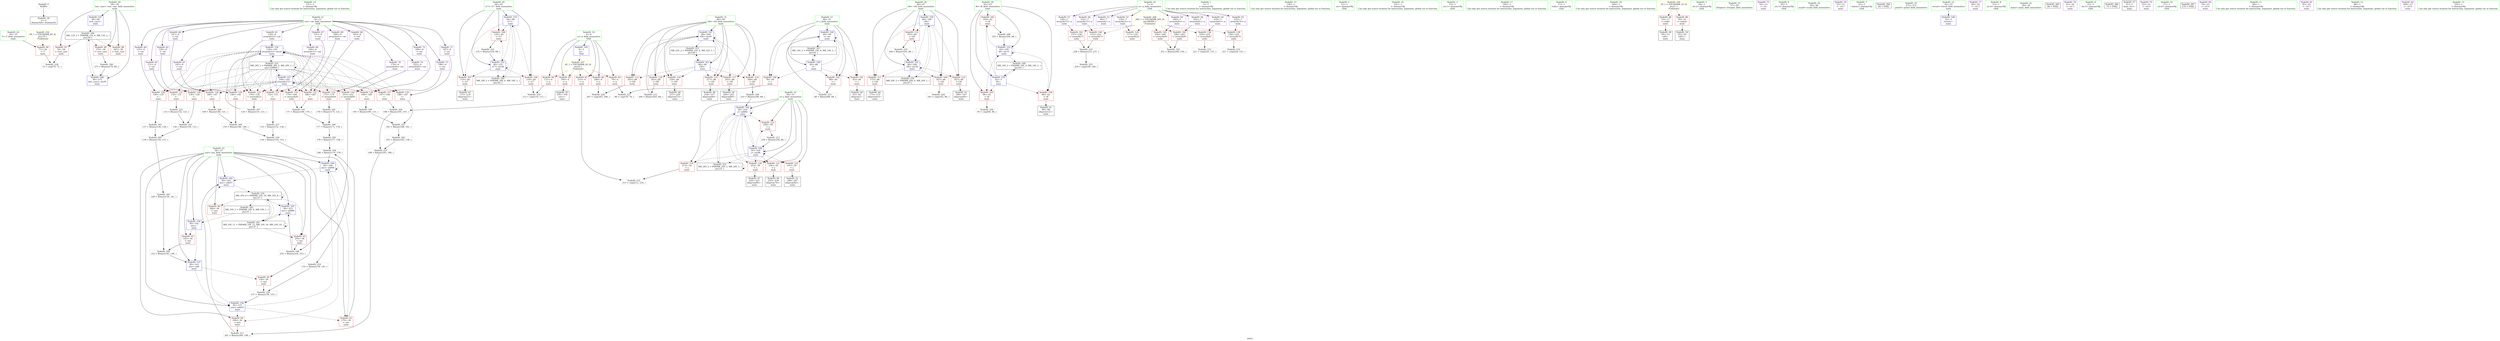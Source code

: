 digraph "SVFG" {
	label="SVFG";

	Node0x55a95ca21e70 [shape=record,color=grey,label="{NodeID: 0\nNullPtr}"];
	Node0x55a95ca21e70 -> Node0x55a95ca41440[style=solid];
	Node0x55a95ca41f00 [shape=record,color=red,label="{NodeID: 97\n70\<--38\n\<--test_case\nmain\n}"];
	Node0x55a95ca41f00 -> Node0x55a95ca4fab0[style=solid];
	Node0x55a95ca40ca0 [shape=record,color=green,label="{NodeID: 14\n121\<--1\n\<--dummyObj\nCan only get source location for instruction, argument, global var or function.}"];
	Node0x55a95ca45910 [shape=record,color=grey,label="{NodeID: 194\n180 = Binary(179, 178, )\n}"];
	Node0x55a95ca45910 -> Node0x55a95ca499a0[style=solid];
	Node0x55a95ca42a60 [shape=record,color=red,label="{NodeID: 111\n172\<--46\n\<--i36\nmain\n}"];
	Node0x55a95ca42a60 -> Node0x55a95ca41af0[style=solid];
	Node0x55a95ca22420 [shape=record,color=green,label="{NodeID: 28\n42\<--43\ni8\<--i8_field_insensitive\nmain\n}"];
	Node0x55a95ca22420 -> Node0x55a95ca423e0[style=solid];
	Node0x55a95ca22420 -> Node0x55a95ca424b0[style=solid];
	Node0x55a95ca22420 -> Node0x55a95ca42580[style=solid];
	Node0x55a95ca22420 -> Node0x55a95ca49180[style=solid];
	Node0x55a95ca22420 -> Node0x55a95ca49320[style=solid];
	Node0x55a95ca4dcb0 [shape=record,color=grey,label="{NodeID: 208\n149 = Binary(148, 121, )\n}"];
	Node0x55a95ca4dcb0 -> Node0x55a95ca4de30[style=solid];
	Node0x55a95ca47d00 [shape=record,color=red,label="{NodeID: 125\n119\<--118\n\<--arrayidx23\nmain\n}"];
	Node0x55a95ca47d00 -> Node0x55a95ca4db30[style=solid];
	Node0x55a95ca41950 [shape=record,color=black,label="{NodeID: 42\n115\<--114\nidxprom21\<--\nmain\n}"];
	Node0x55a95ca4f1b0 [shape=record,color=grey,label="{NodeID: 222\n134 = Binary(130, 133, )\n}"];
	Node0x55a95ca4f1b0 -> Node0x55a95ca4d830[style=solid];
	Node0x55a95ca48860 [shape=record,color=red,label="{NodeID: 139\n226\<--225\n\<--arrayidx70\nmain\n}"];
	Node0x55a95ca48860 -> Node0x55a95ca465a0[style=solid];
	Node0x55a95ca434d0 [shape=record,color=purple,label="{NodeID: 56\n232\<--7\narrayidx73\<--a\nmain\n}"];
	Node0x55a95ca434d0 -> Node0x55a95ca48930[style=solid];
	Node0x55a95ca493f0 [shape=record,color=blue,label="{NodeID: 153\n44\<--68\ni17\<--\nmain\n}"];
	Node0x55a95ca493f0 -> Node0x55a95ca42650[style=dashed];
	Node0x55a95ca493f0 -> Node0x55a95ca42720[style=dashed];
	Node0x55a95ca493f0 -> Node0x55a95ca427f0[style=dashed];
	Node0x55a95ca493f0 -> Node0x55a95ca49590[style=dashed];
	Node0x55a95ca493f0 -> Node0x55a95ca5e010[style=dashed];
	Node0x55a95ca44030 [shape=record,color=purple,label="{NodeID: 70\n174\<--9\narrayidx44\<--cnt\nmain\n}"];
	Node0x55a95ca44030 -> Node0x55a95ca48450[style=solid];
	Node0x55a95ca5e510 [shape=record,color=black,label="{NodeID: 250\nMR_20V_2 = PHI(MR_20V_4, MR_20V_1, )\npts\{47 \}\n}"];
	Node0x55a95ca5e510 -> Node0x55a95ca498d0[style=dashed];
	Node0x55a95ca49f50 [shape=record,color=blue,label="{NodeID: 167\n48\<--264\ni58\<--inc91\nmain\n}"];
	Node0x55a95ca49f50 -> Node0x55a95ca42c00[style=dashed];
	Node0x55a95ca49f50 -> Node0x55a95ca42cd0[style=dashed];
	Node0x55a95ca49f50 -> Node0x55a95ca42da0[style=dashed];
	Node0x55a95ca49f50 -> Node0x55a95ca475b0[style=dashed];
	Node0x55a95ca49f50 -> Node0x55a95ca47680[style=dashed];
	Node0x55a95ca49f50 -> Node0x55a95ca47750[style=dashed];
	Node0x55a95ca49f50 -> Node0x55a95ca49f50[style=dashed];
	Node0x55a95ca49f50 -> Node0x55a95ca5ea10[style=dashed];
	Node0x55a95ca44b90 [shape=record,color=red,label="{NodeID: 84\n111\<--4\n\<--n\nmain\n}"];
	Node0x55a95ca44b90 -> Node0x55a95ca4fdb0[style=solid];
	Node0x55a95ca24e70 [shape=record,color=green,label="{NodeID: 1\n5\<--1\n\<--dummyObj\nCan only get source location for instruction, argument, global var or function.}"];
	Node0x55a95ca41fd0 [shape=record,color=red,label="{NodeID: 98\n267\<--38\n\<--test_case\nmain\n}"];
	Node0x55a95ca40d30 [shape=record,color=green,label="{NodeID: 15\n138\<--1\n\<--dummyObj\nCan only get source location for instruction, argument, global var or function.}"];
	Node0x55a95ca45a90 [shape=record,color=grey,label="{NodeID: 195\n178 = Binary(177, 138, )\n}"];
	Node0x55a95ca45a90 -> Node0x55a95ca45910[style=solid];
	Node0x55a95ca42b30 [shape=record,color=red,label="{NodeID: 112\n183\<--46\n\<--i36\nmain\n}"];
	Node0x55a95ca42b30 -> Node0x55a95ca4e8b0[style=solid];
	Node0x55a95ca224f0 [shape=record,color=green,label="{NodeID: 29\n44\<--45\ni17\<--i17_field_insensitive\nmain\n}"];
	Node0x55a95ca224f0 -> Node0x55a95ca42650[style=solid];
	Node0x55a95ca224f0 -> Node0x55a95ca42720[style=solid];
	Node0x55a95ca224f0 -> Node0x55a95ca427f0[style=solid];
	Node0x55a95ca224f0 -> Node0x55a95ca493f0[style=solid];
	Node0x55a95ca224f0 -> Node0x55a95ca49590[style=solid];
	Node0x55a95ca4de30 [shape=record,color=grey,label="{NodeID: 209\n150 = Binary(146, 149, )\n}"];
	Node0x55a95ca4de30 -> Node0x55a95ca4ebb0[style=solid];
	Node0x55a95ca47dd0 [shape=record,color=red,label="{NodeID: 126\n130\<--129\n\<--\nmain\n}"];
	Node0x55a95ca47dd0 -> Node0x55a95ca4f1b0[style=solid];
	Node0x55a95ca41a20 [shape=record,color=black,label="{NodeID: 43\n168\<--167\nidxprom40\<--\nmain\n}"];
	Node0x55a95ca4f330 [shape=record,color=grey,label="{NodeID: 223\n133 = Binary(132, 121, )\n}"];
	Node0x55a95ca4f330 -> Node0x55a95ca4f1b0[style=solid];
	Node0x55a95ca48930 [shape=record,color=red,label="{NodeID: 140\n233\<--232\n\<--arrayidx73\nmain\n}"];
	Node0x55a95ca48930 -> Node0x55a95ca4e5b0[style=solid];
	Node0x55a95ca435a0 [shape=record,color=purple,label="{NodeID: 57\n236\<--7\narrayidx75\<--a\nmain\n}"];
	Node0x55a95ca435a0 -> Node0x55a95ca48a00[style=solid];
	Node0x55a95ca494c0 [shape=record,color=blue,label="{NodeID: 154\n118\<--120\narrayidx23\<--inc24\nmain\n}"];
	Node0x55a95ca494c0 -> Node0x55a95ca47d00[style=dashed];
	Node0x55a95ca494c0 -> Node0x55a95ca47dd0[style=dashed];
	Node0x55a95ca494c0 -> Node0x55a95ca47ea0[style=dashed];
	Node0x55a95ca494c0 -> Node0x55a95ca47f70[style=dashed];
	Node0x55a95ca494c0 -> Node0x55a95ca48040[style=dashed];
	Node0x55a95ca494c0 -> Node0x55a95ca48110[style=dashed];
	Node0x55a95ca494c0 -> Node0x55a95ca481e0[style=dashed];
	Node0x55a95ca494c0 -> Node0x55a95ca482b0[style=dashed];
	Node0x55a95ca494c0 -> Node0x55a95ca48380[style=dashed];
	Node0x55a95ca494c0 -> Node0x55a95ca48450[style=dashed];
	Node0x55a95ca494c0 -> Node0x55a95ca48520[style=dashed];
	Node0x55a95ca494c0 -> Node0x55a95ca485f0[style=dashed];
	Node0x55a95ca494c0 -> Node0x55a95ca486c0[style=dashed];
	Node0x55a95ca494c0 -> Node0x55a95ca48c70[style=dashed];
	Node0x55a95ca494c0 -> Node0x55a95ca494c0[style=dashed];
	Node0x55a95ca494c0 -> Node0x55a95ca5f410[style=dashed];
	Node0x55a95ca44100 [shape=record,color=purple,label="{NodeID: 71\n187\<--9\n\<--cnt\nmain\n}"];
	Node0x55a95ca44100 -> Node0x55a95ca48520[style=solid];
	Node0x55a95ca5ea10 [shape=record,color=black,label="{NodeID: 251\nMR_22V_2 = PHI(MR_22V_4, MR_22V_1, )\npts\{49 \}\n}"];
	Node0x55a95ca5ea10 -> Node0x55a95ca49c10[style=dashed];
	Node0x55a95ca4a020 [shape=record,color=blue,label="{NodeID: 168\n38\<--275\ntest_case\<--inc95\nmain\n}"];
	Node0x55a95ca4a020 -> Node0x55a95ca5d110[style=dashed];
	Node0x55a95ca44c60 [shape=record,color=red,label="{NodeID: 85\n194\<--4\n\<--n\nmain\n}"];
	Node0x55a95ca44c60 -> Node0x55a95ca41bc0[style=solid];
	Node0x55a95ca409a0 [shape=record,color=green,label="{NodeID: 2\n13\<--1\n.str\<--dummyObj\nGlob }"];
	Node0x55a95ca420a0 [shape=record,color=red,label="{NodeID: 99\n274\<--38\n\<--test_case\nmain\n}"];
	Node0x55a95ca420a0 -> Node0x55a95ca4b1a0[style=solid];
	Node0x55a95ca40e00 [shape=record,color=green,label="{NodeID: 16\n141\<--1\n\<--dummyObj\nCan only get source location for instruction, argument, global var or function.}"];
	Node0x55a95ca45c10 [shape=record,color=grey,label="{NodeID: 196\n177 = Binary(171, 176, )\n}"];
	Node0x55a95ca45c10 -> Node0x55a95ca45a90[style=solid];
	Node0x55a95ca42c00 [shape=record,color=red,label="{NodeID: 113\n205\<--48\n\<--i58\nmain\n}"];
	Node0x55a95ca42c00 -> Node0x55a95ca4f7b0[style=solid];
	Node0x55a95ca225c0 [shape=record,color=green,label="{NodeID: 30\n46\<--47\ni36\<--i36_field_insensitive\nmain\n}"];
	Node0x55a95ca225c0 -> Node0x55a95ca428c0[style=solid];
	Node0x55a95ca225c0 -> Node0x55a95ca42990[style=solid];
	Node0x55a95ca225c0 -> Node0x55a95ca42a60[style=solid];
	Node0x55a95ca225c0 -> Node0x55a95ca42b30[style=solid];
	Node0x55a95ca225c0 -> Node0x55a95ca498d0[style=solid];
	Node0x55a95ca225c0 -> Node0x55a95ca49a70[style=solid];
	Node0x55a95ca4dfb0 [shape=record,color=grey,label="{NodeID: 210\n199 = Binary(193, 198, )\n}"];
	Node0x55a95ca4dfb0 -> Node0x55a95ca4e130[style=solid];
	Node0x55a95ca47ea0 [shape=record,color=red,label="{NodeID: 127\n132\<--131\n\<--\nmain\n}"];
	Node0x55a95ca47ea0 -> Node0x55a95ca4f330[style=solid];
	Node0x55a95ca41af0 [shape=record,color=black,label="{NodeID: 44\n173\<--172\nidxprom43\<--\nmain\n}"];
	Node0x55a95ca4f4b0 [shape=record,color=grey,label="{NodeID: 224\n163 = cmp(162, 96, )\n}"];
	Node0x55a95ca48a00 [shape=record,color=red,label="{NodeID: 141\n237\<--236\n\<--arrayidx75\nmain\n}"];
	Node0x55a95ca48a00 -> Node0x55a95ca4e5b0[style=solid];
	Node0x55a95ca43670 [shape=record,color=purple,label="{NodeID: 58\n245\<--7\narrayidx81\<--a\nmain\n}"];
	Node0x55a95ca43670 -> Node0x55a95ca48ad0[style=solid];
	Node0x55a95ca49590 [shape=record,color=blue,label="{NodeID: 155\n44\<--125\ni17\<--inc26\nmain\n}"];
	Node0x55a95ca49590 -> Node0x55a95ca42650[style=dashed];
	Node0x55a95ca49590 -> Node0x55a95ca42720[style=dashed];
	Node0x55a95ca49590 -> Node0x55a95ca427f0[style=dashed];
	Node0x55a95ca49590 -> Node0x55a95ca49590[style=dashed];
	Node0x55a95ca49590 -> Node0x55a95ca5e010[style=dashed];
	Node0x55a95ca441d0 [shape=record,color=purple,label="{NodeID: 72\n189\<--9\n\<--cnt\nmain\n}"];
	Node0x55a95ca441d0 -> Node0x55a95ca485f0[style=solid];
	Node0x55a95ca5ef10 [shape=record,color=black,label="{NodeID: 252\nMR_24V_2 = PHI(MR_24V_3, MR_24V_1, )\npts\{51 \}\n}"];
	Node0x55a95ca5ef10 -> Node0x55a95ca49ce0[style=dashed];
	Node0x55a95ca5ef10 -> Node0x55a95ca5ef10[style=dashed];
	Node0x55a95ca44d30 [shape=record,color=red,label="{NodeID: 86\n206\<--4\n\<--n\nmain\n}"];
	Node0x55a95ca44d30 -> Node0x55a95ca4f7b0[style=solid];
	Node0x55a95ca25820 [shape=record,color=green,label="{NodeID: 3\n15\<--1\n.str.1\<--dummyObj\nGlob }"];
	Node0x55a95ca42170 [shape=record,color=red,label="{NodeID: 100\n78\<--40\n\<--i\nmain\n}"];
	Node0x55a95ca42170 -> Node0x55a95ca4f930[style=solid];
	Node0x55a95ca25dc0 [shape=record,color=green,label="{NodeID: 17\n160\<--1\n\<--dummyObj\nCan only get source location for instruction, argument, global var or function.}"];
	Node0x55a95ca45d90 [shape=record,color=grey,label="{NodeID: 197\n192 = Binary(188, 191, )\n}"];
	Node0x55a95ca45d90 -> Node0x55a95ca4d3f0[style=solid];
	Node0x55a95ca42cd0 [shape=record,color=red,label="{NodeID: 114\n209\<--48\n\<--i58\nmain\n}"];
	Node0x55a95ca42cd0 -> Node0x55a95ca4b020[style=solid];
	Node0x55a95ca22690 [shape=record,color=green,label="{NodeID: 31\n48\<--49\ni58\<--i58_field_insensitive\nmain\n}"];
	Node0x55a95ca22690 -> Node0x55a95ca42c00[style=solid];
	Node0x55a95ca22690 -> Node0x55a95ca42cd0[style=solid];
	Node0x55a95ca22690 -> Node0x55a95ca42da0[style=solid];
	Node0x55a95ca22690 -> Node0x55a95ca475b0[style=solid];
	Node0x55a95ca22690 -> Node0x55a95ca47680[style=solid];
	Node0x55a95ca22690 -> Node0x55a95ca47750[style=solid];
	Node0x55a95ca22690 -> Node0x55a95ca49c10[style=solid];
	Node0x55a95ca22690 -> Node0x55a95ca49f50[style=solid];
	Node0x55a95ca4e130 [shape=record,color=grey,label="{NodeID: 211\n201 = Binary(200, 199, )\n}"];
	Node0x55a95ca4e130 -> Node0x55a95ca49b40[style=solid];
	Node0x55a95ca47f70 [shape=record,color=red,label="{NodeID: 128\n136\<--135\n\<--\nmain\n}"];
	Node0x55a95ca47f70 -> Node0x55a95ca45790[style=solid];
	Node0x55a95ca41bc0 [shape=record,color=black,label="{NodeID: 45\n195\<--194\nconv\<--\nmain\n}"];
	Node0x55a95ca41bc0 -> Node0x55a95ca4d6b0[style=solid];
	Node0x55a95ca4f630 [shape=record,color=grey,label="{NodeID: 225\n239 = cmp(238, 240, )\n}"];
	Node0x55a95ca48ad0 [shape=record,color=red,label="{NodeID: 142\n246\<--245\n\<--arrayidx81\nmain\n}"];
	Node0x55a95ca48ad0 -> Node0x55a95ca45610[style=solid];
	Node0x55a95ca43740 [shape=record,color=purple,label="{NodeID: 59\n249\<--7\narrayidx83\<--a\nmain\n}"];
	Node0x55a95ca43740 -> Node0x55a95ca48ba0[style=solid];
	Node0x55a95ca49660 [shape=record,color=blue,label="{NodeID: 156\n36\<--102\nans\<--\nmain\n}"];
	Node0x55a95ca49660 -> Node0x55a95ca45140[style=dashed];
	Node0x55a95ca49660 -> Node0x55a95ca49730[style=dashed];
	Node0x55a95ca442a0 [shape=record,color=purple,label="{NodeID: 73\n196\<--9\n\<--cnt\nmain\n}"];
	Node0x55a95ca442a0 -> Node0x55a95ca486c0[style=solid];
	Node0x55a95ca5f410 [shape=record,color=black,label="{NodeID: 253\nMR_28V_2 = PHI(MR_28V_5, MR_28V_1, )\npts\{120000 \}\n}"];
	Node0x55a95ca5f410 -> Node0x55a95ca47d00[style=dashed];
	Node0x55a95ca5f410 -> Node0x55a95ca47dd0[style=dashed];
	Node0x55a95ca5f410 -> Node0x55a95ca47ea0[style=dashed];
	Node0x55a95ca5f410 -> Node0x55a95ca47f70[style=dashed];
	Node0x55a95ca5f410 -> Node0x55a95ca48040[style=dashed];
	Node0x55a95ca5f410 -> Node0x55a95ca48110[style=dashed];
	Node0x55a95ca5f410 -> Node0x55a95ca481e0[style=dashed];
	Node0x55a95ca5f410 -> Node0x55a95ca482b0[style=dashed];
	Node0x55a95ca5f410 -> Node0x55a95ca48380[style=dashed];
	Node0x55a95ca5f410 -> Node0x55a95ca48450[style=dashed];
	Node0x55a95ca5f410 -> Node0x55a95ca48520[style=dashed];
	Node0x55a95ca5f410 -> Node0x55a95ca485f0[style=dashed];
	Node0x55a95ca5f410 -> Node0x55a95ca486c0[style=dashed];
	Node0x55a95ca5f410 -> Node0x55a95ca48c70[style=dashed];
	Node0x55a95ca5f410 -> Node0x55a95ca49250[style=dashed];
	Node0x55a95ca5f410 -> Node0x55a95ca494c0[style=dashed];
	Node0x55a95ca5f410 -> Node0x55a95ca5f410[style=dashed];
	Node0x55a95ca44e00 [shape=record,color=red,label="{NodeID: 87\n214\<--4\n\<--n\nmain\n}"];
	Node0x55a95ca44e00 -> Node0x55a95ca4ff30[style=solid];
	Node0x55a95ca258b0 [shape=record,color=green,label="{NodeID: 4\n17\<--1\nstdin\<--dummyObj\nGlob }"];
	Node0x55a95ca42240 [shape=record,color=red,label="{NodeID: 101\n82\<--40\n\<--i\nmain\n}"];
	Node0x55a95ca42240 -> Node0x55a95ca417b0[style=solid];
	Node0x55a95ca25ec0 [shape=record,color=green,label="{NodeID: 18\n240\<--1\n\<--dummyObj\nCan only get source location for instruction, argument, global var or function.}"];
	Node0x55a95ca45f10 [shape=record,color=grey,label="{NodeID: 198\n255 = Binary(254, 253, )\n}"];
	Node0x55a95ca45f10 -> Node0x55a95ca49db0[style=solid];
	Node0x55a95ca42da0 [shape=record,color=red,label="{NodeID: 115\n217\<--48\n\<--i58\nmain\n}"];
	Node0x55a95ca42da0 -> Node0x55a95ca41c90[style=solid];
	Node0x55a95ca22760 [shape=record,color=green,label="{NodeID: 32\n50\<--51\nj\<--j_field_insensitive\nmain\n}"];
	Node0x55a95ca22760 -> Node0x55a95ca47820[style=solid];
	Node0x55a95ca22760 -> Node0x55a95ca478f0[style=solid];
	Node0x55a95ca22760 -> Node0x55a95ca479c0[style=solid];
	Node0x55a95ca22760 -> Node0x55a95ca47a90[style=solid];
	Node0x55a95ca22760 -> Node0x55a95ca47b60[style=solid];
	Node0x55a95ca22760 -> Node0x55a95ca49ce0[style=solid];
	Node0x55a95ca22760 -> Node0x55a95ca49e80[style=solid];
	Node0x55a95ca4e2b0 [shape=record,color=grey,label="{NodeID: 212\n264 = Binary(263, 68, )\n}"];
	Node0x55a95ca4e2b0 -> Node0x55a95ca49f50[style=solid];
	Node0x55a95ca48040 [shape=record,color=red,label="{NodeID: 129\n146\<--145\n\<--\nmain\n}"];
	Node0x55a95ca48040 -> Node0x55a95ca4de30[style=solid];
	Node0x55a95ca41c90 [shape=record,color=black,label="{NodeID: 46\n218\<--217\nidxprom66\<--\nmain\n}"];
	Node0x55a95ca4f7b0 [shape=record,color=grey,label="{NodeID: 226\n207 = cmp(205, 206, )\n}"];
	Node0x55a95ca48ba0 [shape=record,color=red,label="{NodeID: 143\n250\<--249\n\<--arrayidx83\nmain\n}"];
	Node0x55a95ca48ba0 -> Node0x55a95ca45610[style=solid];
	Node0x55a95ca43810 [shape=record,color=purple,label="{NodeID: 60\n100\<--9\narrayidx13\<--cnt\nmain\n}"];
	Node0x55a95ca43810 -> Node0x55a95ca49250[style=solid];
	Node0x55a95ca49730 [shape=record,color=blue,label="{NodeID: 157\n36\<--143\nans\<--add\nmain\n}"];
	Node0x55a95ca49730 -> Node0x55a95ca45210[style=dashed];
	Node0x55a95ca49730 -> Node0x55a95ca49800[style=dashed];
	Node0x55a95ca44370 [shape=record,color=purple,label="{NodeID: 74\n252\<--9\narrayidx85\<--cnt\nmain\n}"];
	Node0x55a95ca44370 -> Node0x55a95ca48c70[style=solid];
	Node0x55a95ca44ed0 [shape=record,color=red,label="{NodeID: 88\n53\<--17\n\<--stdin\nmain\n}"];
	Node0x55a95ca44ed0 -> Node0x55a95ca41610[style=solid];
	Node0x55a95ca25c40 [shape=record,color=green,label="{NodeID: 5\n18\<--1\n.str.2\<--dummyObj\nGlob }"];
	Node0x55a95ca61fe0 [shape=record,color=yellow,style=double,label="{NodeID: 268\n26V_1 = ENCHI(MR_26V_0)\npts\{80000 \}\nFun[main]}"];
	Node0x55a95ca61fe0 -> Node0x55a95ca47c30[style=dashed];
	Node0x55a95ca61fe0 -> Node0x55a95ca48790[style=dashed];
	Node0x55a95ca61fe0 -> Node0x55a95ca48860[style=dashed];
	Node0x55a95ca61fe0 -> Node0x55a95ca48930[style=dashed];
	Node0x55a95ca61fe0 -> Node0x55a95ca48a00[style=dashed];
	Node0x55a95ca61fe0 -> Node0x55a95ca48ad0[style=dashed];
	Node0x55a95ca61fe0 -> Node0x55a95ca48ba0[style=dashed];
	Node0x55a95ca42310 [shape=record,color=red,label="{NodeID: 102\n88\<--40\n\<--i\nmain\n}"];
	Node0x55a95ca42310 -> Node0x55a95ca4e730[style=solid];
	Node0x55a95ca25fc0 [shape=record,color=green,label="{NodeID: 19\n4\<--6\nn\<--n_field_insensitive\nGlob }"];
	Node0x55a95ca25fc0 -> Node0x55a95ca44ac0[style=solid];
	Node0x55a95ca25fc0 -> Node0x55a95ca44b90[style=solid];
	Node0x55a95ca25fc0 -> Node0x55a95ca44c60[style=solid];
	Node0x55a95ca25fc0 -> Node0x55a95ca44d30[style=solid];
	Node0x55a95ca25fc0 -> Node0x55a95ca44e00[style=solid];
	Node0x55a95ca25fc0 -> Node0x55a95ca48d40[style=solid];
	Node0x55a95ca46090 [shape=record,color=grey,label="{NodeID: 199\n191 = Binary(190, 121, )\n}"];
	Node0x55a95ca46090 -> Node0x55a95ca45d90[style=solid];
	Node0x55a95ca475b0 [shape=record,color=red,label="{NodeID: 116\n230\<--48\n\<--i58\nmain\n}"];
	Node0x55a95ca475b0 -> Node0x55a95ca42e50[style=solid];
	Node0x55a95ca22830 [shape=record,color=green,label="{NodeID: 33\n57\<--58\nfreopen\<--freopen_field_insensitive\n}"];
	Node0x55a95ca4e430 [shape=record,color=grey,label="{NodeID: 213\n259 = Binary(258, 68, )\n}"];
	Node0x55a95ca4e430 -> Node0x55a95ca49e80[style=solid];
	Node0x55a95ca48110 [shape=record,color=red,label="{NodeID: 130\n148\<--147\n\<--\nmain\n}"];
	Node0x55a95ca48110 -> Node0x55a95ca4dcb0[style=solid];
	Node0x55a95ca41d60 [shape=record,color=black,label="{NodeID: 47\n224\<--223\nidxprom69\<--\nmain\n}"];
	Node0x55a95ca4f930 [shape=record,color=grey,label="{NodeID: 227\n80 = cmp(78, 79, )\n}"];
	Node0x55a95ca48c70 [shape=record,color=red,label="{NodeID: 144\n253\<--252\n\<--arrayidx85\nmain\n}"];
	Node0x55a95ca48c70 -> Node0x55a95ca45f10[style=solid];
	Node0x55a95ca438e0 [shape=record,color=purple,label="{NodeID: 61\n118\<--9\narrayidx23\<--cnt\nmain\n}"];
	Node0x55a95ca438e0 -> Node0x55a95ca47d00[style=solid];
	Node0x55a95ca438e0 -> Node0x55a95ca494c0[style=solid];
	Node0x55a95ca5b810 [shape=record,color=black,label="{NodeID: 241\nMR_10V_11 = PHI(MR_10V_12, MR_10V_10, MR_10V_10, )\npts\{37 \}\n}"];
	Node0x55a95ca5b810 -> Node0x55a95ca45480[style=dashed];
	Node0x55a95ca5b810 -> Node0x55a95ca49db0[style=dashed];
	Node0x55a95ca5b810 -> Node0x55a95ca59510[style=dashed];
	Node0x55a95ca5b810 -> Node0x55a95ca5b810[style=dashed];
	Node0x55a95ca49800 [shape=record,color=blue,label="{NodeID: 158\n36\<--157\nans\<--add35\nmain\n}"];
	Node0x55a95ca49800 -> Node0x55a95ca452e0[style=dashed];
	Node0x55a95ca49800 -> Node0x55a95ca453b0[style=dashed];
	Node0x55a95ca49800 -> Node0x55a95ca499a0[style=dashed];
	Node0x55a95ca49800 -> Node0x55a95ca49b40[style=dashed];
	Node0x55a95ca44440 [shape=record,color=purple,label="{NodeID: 75\n54\<--13\n\<--.str\nmain\n}"];
	Node0x55a95ca44fa0 [shape=record,color=red,label="{NodeID: 89\n59\<--22\n\<--stdout\nmain\n}"];
	Node0x55a95ca44fa0 -> Node0x55a95ca416e0[style=solid];
	Node0x55a95ca25cd0 [shape=record,color=green,label="{NodeID: 6\n20\<--1\n.str.3\<--dummyObj\nGlob }"];
	Node0x55a95ca423e0 [shape=record,color=red,label="{NodeID: 103\n94\<--42\n\<--i8\nmain\n}"];
	Node0x55a95ca423e0 -> Node0x55a95ca4fc30[style=solid];
	Node0x55a95ca25000 [shape=record,color=green,label="{NodeID: 20\n7\<--8\na\<--a_field_insensitive\nGlob }"];
	Node0x55a95ca25000 -> Node0x55a95ca43190[style=solid];
	Node0x55a95ca25000 -> Node0x55a95ca43260[style=solid];
	Node0x55a95ca25000 -> Node0x55a95ca43330[style=solid];
	Node0x55a95ca25000 -> Node0x55a95ca43400[style=solid];
	Node0x55a95ca25000 -> Node0x55a95ca434d0[style=solid];
	Node0x55a95ca25000 -> Node0x55a95ca435a0[style=solid];
	Node0x55a95ca25000 -> Node0x55a95ca43670[style=solid];
	Node0x55a95ca25000 -> Node0x55a95ca43740[style=solid];
	Node0x55a95ca46210 [shape=record,color=grey,label="{NodeID: 200\n143 = Binary(142, 140, )\n}"];
	Node0x55a95ca46210 -> Node0x55a95ca49730[style=solid];
	Node0x55a95ca47680 [shape=record,color=red,label="{NodeID: 117\n243\<--48\n\<--i58\nmain\n}"];
	Node0x55a95ca47680 -> Node0x55a95ca42ff0[style=solid];
	Node0x55a95ca41280 [shape=record,color=green,label="{NodeID: 34\n65\<--66\nscanf\<--scanf_field_insensitive\n}"];
	Node0x55a95ca4e5b0 [shape=record,color=grey,label="{NodeID: 214\n238 = Binary(233, 237, )\n}"];
	Node0x55a95ca4e5b0 -> Node0x55a95ca4f630[style=solid];
	Node0x55a95ca481e0 [shape=record,color=red,label="{NodeID: 131\n152\<--151\n\<--\nmain\n}"];
	Node0x55a95ca481e0 -> Node0x55a95ca4ea30[style=solid];
	Node0x55a95ca42e50 [shape=record,color=black,label="{NodeID: 48\n231\<--230\nidxprom72\<--\nmain\n}"];
	Node0x55a95ca4fab0 [shape=record,color=grey,label="{NodeID: 228\n72 = cmp(70, 71, )\n}"];
	Node0x55a95ca48d40 [shape=record,color=blue,label="{NodeID: 145\n4\<--5\nn\<--\nGlob }"];
	Node0x55a95ca48d40 -> Node0x55a95ca60e30[style=dashed];
	Node0x55a95ca439b0 [shape=record,color=purple,label="{NodeID: 62\n129\<--9\n\<--cnt\nmain\n}"];
	Node0x55a95ca439b0 -> Node0x55a95ca47dd0[style=solid];
	Node0x55a95ca498d0 [shape=record,color=blue,label="{NodeID: 159\n46\<--160\ni36\<--\nmain\n}"];
	Node0x55a95ca498d0 -> Node0x55a95ca428c0[style=dashed];
	Node0x55a95ca498d0 -> Node0x55a95ca42990[style=dashed];
	Node0x55a95ca498d0 -> Node0x55a95ca42a60[style=dashed];
	Node0x55a95ca498d0 -> Node0x55a95ca42b30[style=dashed];
	Node0x55a95ca498d0 -> Node0x55a95ca49a70[style=dashed];
	Node0x55a95ca498d0 -> Node0x55a95ca5e510[style=dashed];
	Node0x55a95ca44510 [shape=record,color=purple,label="{NodeID: 76\n55\<--15\n\<--.str.1\nmain\n}"];
	Node0x55a95ca60310 [shape=record,color=yellow,style=double,label="{NodeID: 256\n2V_1 = ENCHI(MR_2V_0)\npts\{1 \}\nFun[main]}"];
	Node0x55a95ca60310 -> Node0x55a95ca44ed0[style=dashed];
	Node0x55a95ca60310 -> Node0x55a95ca44fa0[style=dashed];
	Node0x55a95ca45070 [shape=record,color=red,label="{NodeID: 90\n71\<--34\n\<--T\nmain\n}"];
	Node0x55a95ca45070 -> Node0x55a95ca4fab0[style=solid];
	Node0x55a95ca26a80 [shape=record,color=green,label="{NodeID: 7\n22\<--1\nstdout\<--dummyObj\nGlob }"];
	Node0x55a95ca424b0 [shape=record,color=red,label="{NodeID: 104\n98\<--42\n\<--i8\nmain\n}"];
	Node0x55a95ca424b0 -> Node0x55a95ca41880[style=solid];
	Node0x55a95ca25100 [shape=record,color=green,label="{NodeID: 21\n9\<--12\ncnt\<--cnt_field_insensitive\nGlob }"];
	Node0x55a95ca25100 -> Node0x55a95ca43810[style=solid];
	Node0x55a95ca25100 -> Node0x55a95ca438e0[style=solid];
	Node0x55a95ca25100 -> Node0x55a95ca439b0[style=solid];
	Node0x55a95ca25100 -> Node0x55a95ca43a80[style=solid];
	Node0x55a95ca25100 -> Node0x55a95ca43b50[style=solid];
	Node0x55a95ca25100 -> Node0x55a95ca43c20[style=solid];
	Node0x55a95ca25100 -> Node0x55a95ca43cf0[style=solid];
	Node0x55a95ca25100 -> Node0x55a95ca43dc0[style=solid];
	Node0x55a95ca25100 -> Node0x55a95ca43e90[style=solid];
	Node0x55a95ca25100 -> Node0x55a95ca43f60[style=solid];
	Node0x55a95ca25100 -> Node0x55a95ca44030[style=solid];
	Node0x55a95ca25100 -> Node0x55a95ca44100[style=solid];
	Node0x55a95ca25100 -> Node0x55a95ca441d0[style=solid];
	Node0x55a95ca25100 -> Node0x55a95ca442a0[style=solid];
	Node0x55a95ca25100 -> Node0x55a95ca44370[style=solid];
	Node0x55a95c7a9dd0 [shape=record,color=black,label="{NodeID: 284\n64 = PHI()\n}"];
	Node0x55a95ca46390 [shape=record,color=grey,label="{NodeID: 201\n176 = Binary(175, 121, )\n}"];
	Node0x55a95ca46390 -> Node0x55a95ca45c10[style=solid];
	Node0x55a95ca47750 [shape=record,color=red,label="{NodeID: 118\n263\<--48\n\<--i58\nmain\n}"];
	Node0x55a95ca47750 -> Node0x55a95ca4e2b0[style=solid];
	Node0x55a95ca41340 [shape=record,color=green,label="{NodeID: 35\n271\<--272\nprintf\<--printf_field_insensitive\n}"];
	Node0x55a95ca4e730 [shape=record,color=grey,label="{NodeID: 215\n89 = Binary(88, 68, )\n}"];
	Node0x55a95ca4e730 -> Node0x55a95ca490b0[style=solid];
	Node0x55a95ca482b0 [shape=record,color=red,label="{NodeID: 132\n166\<--165\n\<--\nmain\n}"];
	Node0x55a95ca482b0 -> Node0x55a95ca4b320[style=solid];
	Node0x55a95ca42f20 [shape=record,color=black,label="{NodeID: 49\n235\<--234\nidxprom74\<--\nmain\n}"];
	Node0x55a95ca4fc30 [shape=record,color=grey,label="{NodeID: 229\n95 = cmp(94, 96, )\n}"];
	Node0x55a95ca48e40 [shape=record,color=blue,label="{NodeID: 146\n32\<--5\nretval\<--\nmain\n}"];
	Node0x55a95ca43a80 [shape=record,color=purple,label="{NodeID: 63\n131\<--9\n\<--cnt\nmain\n}"];
	Node0x55a95ca43a80 -> Node0x55a95ca47ea0[style=solid];
	Node0x55a95ca499a0 [shape=record,color=blue,label="{NodeID: 160\n36\<--180\nans\<--add48\nmain\n}"];
	Node0x55a95ca499a0 -> Node0x55a95ca452e0[style=dashed];
	Node0x55a95ca499a0 -> Node0x55a95ca453b0[style=dashed];
	Node0x55a95ca499a0 -> Node0x55a95ca499a0[style=dashed];
	Node0x55a95ca499a0 -> Node0x55a95ca49b40[style=dashed];
	Node0x55a95ca445e0 [shape=record,color=purple,label="{NodeID: 77\n60\<--18\n\<--.str.2\nmain\n}"];
	Node0x55a95ca60e30 [shape=record,color=yellow,style=double,label="{NodeID: 257\n4V_1 = ENCHI(MR_4V_0)\npts\{6 \}\nFun[main]}"];
	Node0x55a95ca60e30 -> Node0x55a95ca44ac0[style=dashed];
	Node0x55a95ca60e30 -> Node0x55a95ca44b90[style=dashed];
	Node0x55a95ca60e30 -> Node0x55a95ca44c60[style=dashed];
	Node0x55a95ca60e30 -> Node0x55a95ca44d30[style=dashed];
	Node0x55a95ca60e30 -> Node0x55a95ca44e00[style=dashed];
	Node0x55a95ca45140 [shape=record,color=red,label="{NodeID: 91\n142\<--36\n\<--ans\nmain\n}"];
	Node0x55a95ca45140 -> Node0x55a95ca46210[style=solid];
	Node0x55a95ca26b10 [shape=record,color=green,label="{NodeID: 8\n23\<--1\n.str.4\<--dummyObj\nGlob }"];
	Node0x55a95ca42580 [shape=record,color=red,label="{NodeID: 105\n104\<--42\n\<--i8\nmain\n}"];
	Node0x55a95ca42580 -> Node0x55a95ca4d9b0[style=solid];
	Node0x55a95ca25200 [shape=record,color=green,label="{NodeID: 22\n29\<--30\nmain\<--main_field_insensitive\n}"];
	Node0x55a95ca6dc90 [shape=record,color=black,label="{NodeID: 285\n86 = PHI()\n}"];
	Node0x55a95ca4d3f0 [shape=record,color=grey,label="{NodeID: 202\n193 = Binary(192, 138, )\n}"];
	Node0x55a95ca4d3f0 -> Node0x55a95ca4dfb0[style=solid];
	Node0x55a95ca47820 [shape=record,color=red,label="{NodeID: 119\n213\<--50\n\<--j\nmain\n}"];
	Node0x55a95ca47820 -> Node0x55a95ca4ff30[style=solid];
	Node0x55a95ca41440 [shape=record,color=black,label="{NodeID: 36\n2\<--3\ndummyVal\<--dummyVal\n}"];
	Node0x55a95ca4e8b0 [shape=record,color=grey,label="{NodeID: 216\n184 = Binary(183, 68, )\n}"];
	Node0x55a95ca4e8b0 -> Node0x55a95ca49a70[style=solid];
	Node0x55a95ca48380 [shape=record,color=red,label="{NodeID: 133\n170\<--169\n\<--arrayidx41\nmain\n}"];
	Node0x55a95ca48380 -> Node0x55a95ca4b320[style=solid];
	Node0x55a95ca42ff0 [shape=record,color=black,label="{NodeID: 50\n244\<--243\nidxprom80\<--\nmain\n}"];
	Node0x55a95ca4fdb0 [shape=record,color=grey,label="{NodeID: 230\n112 = cmp(110, 111, )\n}"];
	Node0x55a95ca48f10 [shape=record,color=blue,label="{NodeID: 147\n38\<--68\ntest_case\<--\nmain\n}"];
	Node0x55a95ca48f10 -> Node0x55a95ca5d110[style=dashed];
	Node0x55a95ca43b50 [shape=record,color=purple,label="{NodeID: 64\n135\<--9\n\<--cnt\nmain\n}"];
	Node0x55a95ca43b50 -> Node0x55a95ca47f70[style=solid];
	Node0x55a95ca49a70 [shape=record,color=blue,label="{NodeID: 161\n46\<--184\ni36\<--inc50\nmain\n}"];
	Node0x55a95ca49a70 -> Node0x55a95ca428c0[style=dashed];
	Node0x55a95ca49a70 -> Node0x55a95ca42990[style=dashed];
	Node0x55a95ca49a70 -> Node0x55a95ca42a60[style=dashed];
	Node0x55a95ca49a70 -> Node0x55a95ca42b30[style=dashed];
	Node0x55a95ca49a70 -> Node0x55a95ca49a70[style=dashed];
	Node0x55a95ca49a70 -> Node0x55a95ca5e510[style=dashed];
	Node0x55a95ca446b0 [shape=record,color=purple,label="{NodeID: 78\n61\<--20\n\<--.str.3\nmain\n}"];
	Node0x55a95ca45210 [shape=record,color=red,label="{NodeID: 92\n156\<--36\n\<--ans\nmain\n}"];
	Node0x55a95ca45210 -> Node0x55a95ca4eeb0[style=solid];
	Node0x55a95ca25a00 [shape=record,color=green,label="{NodeID: 9\n25\<--1\n.str.5\<--dummyObj\nGlob }"];
	Node0x55a95ca4b020 [shape=record,color=grey,label="{NodeID: 189\n210 = Binary(209, 68, )\n}"];
	Node0x55a95ca4b020 -> Node0x55a95ca49ce0[style=solid];
	Node0x55a95ca42650 [shape=record,color=red,label="{NodeID: 106\n110\<--44\n\<--i17\nmain\n}"];
	Node0x55a95ca42650 -> Node0x55a95ca4fdb0[style=solid];
	Node0x55a95ca22010 [shape=record,color=green,label="{NodeID: 23\n32\<--33\nretval\<--retval_field_insensitive\nmain\n}"];
	Node0x55a95ca22010 -> Node0x55a95ca48e40[style=solid];
	Node0x55a95ca6dd90 [shape=record,color=black,label="{NodeID: 286\n75 = PHI()\n}"];
	Node0x55a95ca4d530 [shape=record,color=grey,label="{NodeID: 203\n140 = Binary(139, 141, )\n}"];
	Node0x55a95ca4d530 -> Node0x55a95ca46210[style=solid];
	Node0x55a95ca478f0 [shape=record,color=red,label="{NodeID: 120\n223\<--50\n\<--j\nmain\n}"];
	Node0x55a95ca478f0 -> Node0x55a95ca41d60[style=solid];
	Node0x55a95ca41540 [shape=record,color=black,label="{NodeID: 37\n31\<--5\nmain_ret\<--\nmain\n}"];
	Node0x55a95ca4ea30 [shape=record,color=grey,label="{NodeID: 217\n153 = Binary(152, 138, )\n}"];
	Node0x55a95ca4ea30 -> Node0x55a95ca4ebb0[style=solid];
	Node0x55a95ca48450 [shape=record,color=red,label="{NodeID: 134\n175\<--174\n\<--arrayidx44\nmain\n}"];
	Node0x55a95ca48450 -> Node0x55a95ca46390[style=solid];
	Node0x55a95ca430c0 [shape=record,color=black,label="{NodeID: 51\n248\<--247\nidxprom82\<--\nmain\n}"];
	Node0x55a95ca4ff30 [shape=record,color=grey,label="{NodeID: 231\n215 = cmp(213, 214, )\n}"];
	Node0x55a95ca48fe0 [shape=record,color=blue,label="{NodeID: 148\n40\<--68\ni\<--\nmain\n}"];
	Node0x55a95ca48fe0 -> Node0x55a95ca42170[style=dashed];
	Node0x55a95ca48fe0 -> Node0x55a95ca42240[style=dashed];
	Node0x55a95ca48fe0 -> Node0x55a95ca42310[style=dashed];
	Node0x55a95ca48fe0 -> Node0x55a95ca490b0[style=dashed];
	Node0x55a95ca48fe0 -> Node0x55a95ca5d610[style=dashed];
	Node0x55a95ca43c20 [shape=record,color=purple,label="{NodeID: 65\n145\<--9\n\<--cnt\nmain\n}"];
	Node0x55a95ca43c20 -> Node0x55a95ca48040[style=solid];
	Node0x55a95ca5cc10 [shape=record,color=black,label="{NodeID: 245\nMR_10V_2 = PHI(MR_10V_9, MR_10V_1, )\npts\{37 \}\n}"];
	Node0x55a95ca5cc10 -> Node0x55a95ca49660[style=dashed];
	Node0x55a95ca49b40 [shape=record,color=blue,label="{NodeID: 162\n36\<--201\nans\<--add57\nmain\n}"];
	Node0x55a95ca49b40 -> Node0x55a95ca59510[style=dashed];
	Node0x55a95ca44780 [shape=record,color=purple,label="{NodeID: 79\n63\<--23\n\<--.str.4\nmain\n}"];
	Node0x55a95ca61800 [shape=record,color=yellow,style=double,label="{NodeID: 259\n8V_1 = ENCHI(MR_8V_0)\npts\{35 \}\nFun[main]}"];
	Node0x55a95ca61800 -> Node0x55a95ca45070[style=dashed];
	Node0x55a95ca452e0 [shape=record,color=red,label="{NodeID: 93\n179\<--36\n\<--ans\nmain\n}"];
	Node0x55a95ca452e0 -> Node0x55a95ca45910[style=solid];
	Node0x55a95ca25a90 [shape=record,color=green,label="{NodeID: 10\n27\<--1\n.str.6\<--dummyObj\nGlob }"];
	Node0x55a95ca4b1a0 [shape=record,color=grey,label="{NodeID: 190\n275 = Binary(274, 68, )\n}"];
	Node0x55a95ca4b1a0 -> Node0x55a95ca4a020[style=solid];
	Node0x55a95ca42720 [shape=record,color=red,label="{NodeID: 107\n114\<--44\n\<--i17\nmain\n}"];
	Node0x55a95ca42720 -> Node0x55a95ca41950[style=solid];
	Node0x55a95ca220e0 [shape=record,color=green,label="{NodeID: 24\n34\<--35\nT\<--T_field_insensitive\nmain\n}"];
	Node0x55a95ca220e0 -> Node0x55a95ca45070[style=solid];
	Node0x55a95ca6de90 [shape=record,color=black,label="{NodeID: 287\n270 = PHI()\n}"];
	Node0x55a95ca4d6b0 [shape=record,color=grey,label="{NodeID: 204\n198 = Binary(195, 197, )\n}"];
	Node0x55a95ca4d6b0 -> Node0x55a95ca4dfb0[style=solid];
	Node0x55a95ca479c0 [shape=record,color=red,label="{NodeID: 121\n234\<--50\n\<--j\nmain\n}"];
	Node0x55a95ca479c0 -> Node0x55a95ca42f20[style=solid];
	Node0x55a95ca41610 [shape=record,color=black,label="{NodeID: 38\n56\<--53\ncall\<--\nmain\n}"];
	Node0x55a95ca4ebb0 [shape=record,color=grey,label="{NodeID: 218\n154 = Binary(150, 153, )\n}"];
	Node0x55a95ca4ebb0 -> Node0x55a95ca4ed30[style=solid];
	Node0x55a95ca48520 [shape=record,color=red,label="{NodeID: 135\n188\<--187\n\<--\nmain\n}"];
	Node0x55a95ca48520 -> Node0x55a95ca45d90[style=solid];
	Node0x55a95ca43190 [shape=record,color=purple,label="{NodeID: 52\n84\<--7\narrayidx\<--a\nmain\n}"];
	Node0x55a95ca465a0 [shape=record,color=grey,label="{NodeID: 232\n227 = cmp(226, 121, )\n}"];
	Node0x55a95ca490b0 [shape=record,color=blue,label="{NodeID: 149\n40\<--89\ni\<--inc\nmain\n}"];
	Node0x55a95ca490b0 -> Node0x55a95ca42170[style=dashed];
	Node0x55a95ca490b0 -> Node0x55a95ca42240[style=dashed];
	Node0x55a95ca490b0 -> Node0x55a95ca42310[style=dashed];
	Node0x55a95ca490b0 -> Node0x55a95ca490b0[style=dashed];
	Node0x55a95ca490b0 -> Node0x55a95ca5d610[style=dashed];
	Node0x55a95ca43cf0 [shape=record,color=purple,label="{NodeID: 66\n147\<--9\n\<--cnt\nmain\n}"];
	Node0x55a95ca43cf0 -> Node0x55a95ca48110[style=solid];
	Node0x55a95ca5d110 [shape=record,color=black,label="{NodeID: 246\nMR_12V_3 = PHI(MR_12V_4, MR_12V_2, )\npts\{39 \}\n}"];
	Node0x55a95ca5d110 -> Node0x55a95ca41f00[style=dashed];
	Node0x55a95ca5d110 -> Node0x55a95ca41fd0[style=dashed];
	Node0x55a95ca5d110 -> Node0x55a95ca420a0[style=dashed];
	Node0x55a95ca5d110 -> Node0x55a95ca4a020[style=dashed];
	Node0x55a95ca49c10 [shape=record,color=blue,label="{NodeID: 163\n48\<--68\ni58\<--\nmain\n}"];
	Node0x55a95ca49c10 -> Node0x55a95ca42c00[style=dashed];
	Node0x55a95ca49c10 -> Node0x55a95ca42cd0[style=dashed];
	Node0x55a95ca49c10 -> Node0x55a95ca42da0[style=dashed];
	Node0x55a95ca49c10 -> Node0x55a95ca475b0[style=dashed];
	Node0x55a95ca49c10 -> Node0x55a95ca47680[style=dashed];
	Node0x55a95ca49c10 -> Node0x55a95ca47750[style=dashed];
	Node0x55a95ca49c10 -> Node0x55a95ca49f50[style=dashed];
	Node0x55a95ca49c10 -> Node0x55a95ca5ea10[style=dashed];
	Node0x55a95ca44850 [shape=record,color=purple,label="{NodeID: 80\n74\<--23\n\<--.str.4\nmain\n}"];
	Node0x55a95ca453b0 [shape=record,color=red,label="{NodeID: 94\n200\<--36\n\<--ans\nmain\n}"];
	Node0x55a95ca453b0 -> Node0x55a95ca4e130[style=solid];
	Node0x55a95ca25b20 [shape=record,color=green,label="{NodeID: 11\n68\<--1\n\<--dummyObj\nCan only get source location for instruction, argument, global var or function.}"];
	Node0x55a95ca4b320 [shape=record,color=grey,label="{NodeID: 191\n171 = Binary(166, 170, )\n}"];
	Node0x55a95ca4b320 -> Node0x55a95ca45c10[style=solid];
	Node0x55a95ca427f0 [shape=record,color=red,label="{NodeID: 108\n124\<--44\n\<--i17\nmain\n}"];
	Node0x55a95ca427f0 -> Node0x55a95ca4f030[style=solid];
	Node0x55a95ca221b0 [shape=record,color=green,label="{NodeID: 25\n36\<--37\nans\<--ans_field_insensitive\nmain\n}"];
	Node0x55a95ca221b0 -> Node0x55a95ca45140[style=solid];
	Node0x55a95ca221b0 -> Node0x55a95ca45210[style=solid];
	Node0x55a95ca221b0 -> Node0x55a95ca452e0[style=solid];
	Node0x55a95ca221b0 -> Node0x55a95ca453b0[style=solid];
	Node0x55a95ca221b0 -> Node0x55a95ca45480[style=solid];
	Node0x55a95ca221b0 -> Node0x55a95ca41e30[style=solid];
	Node0x55a95ca221b0 -> Node0x55a95ca49660[style=solid];
	Node0x55a95ca221b0 -> Node0x55a95ca49730[style=solid];
	Node0x55a95ca221b0 -> Node0x55a95ca49800[style=solid];
	Node0x55a95ca221b0 -> Node0x55a95ca499a0[style=solid];
	Node0x55a95ca221b0 -> Node0x55a95ca49b40[style=solid];
	Node0x55a95ca221b0 -> Node0x55a95ca49db0[style=solid];
	Node0x55a95ca4d830 [shape=record,color=grey,label="{NodeID: 205\n139 = Binary(134, 137, )\n}"];
	Node0x55a95ca4d830 -> Node0x55a95ca4d530[style=solid];
	Node0x55a95ca47a90 [shape=record,color=red,label="{NodeID: 122\n247\<--50\n\<--j\nmain\n}"];
	Node0x55a95ca47a90 -> Node0x55a95ca430c0[style=solid];
	Node0x55a95ca416e0 [shape=record,color=black,label="{NodeID: 39\n62\<--59\ncall1\<--\nmain\n}"];
	Node0x55a95ca4ed30 [shape=record,color=grey,label="{NodeID: 219\n155 = Binary(154, 141, )\n}"];
	Node0x55a95ca4ed30 -> Node0x55a95ca4eeb0[style=solid];
	Node0x55a95ca485f0 [shape=record,color=red,label="{NodeID: 136\n190\<--189\n\<--\nmain\n}"];
	Node0x55a95ca485f0 -> Node0x55a95ca46090[style=solid];
	Node0x55a95ca43260 [shape=record,color=purple,label="{NodeID: 53\n116\<--7\narrayidx22\<--a\nmain\n}"];
	Node0x55a95ca43260 -> Node0x55a95ca47c30[style=solid];
	Node0x55a95ca46720 [shape=record,color=grey,label="{NodeID: 233\n221 = cmp(220, 121, )\n}"];
	Node0x55a95ca49180 [shape=record,color=blue,label="{NodeID: 150\n42\<--5\ni8\<--\nmain\n}"];
	Node0x55a95ca49180 -> Node0x55a95ca423e0[style=dashed];
	Node0x55a95ca49180 -> Node0x55a95ca424b0[style=dashed];
	Node0x55a95ca49180 -> Node0x55a95ca42580[style=dashed];
	Node0x55a95ca49180 -> Node0x55a95ca49320[style=dashed];
	Node0x55a95ca49180 -> Node0x55a95ca5db10[style=dashed];
	Node0x55a95ca43dc0 [shape=record,color=purple,label="{NodeID: 67\n151\<--9\n\<--cnt\nmain\n}"];
	Node0x55a95ca43dc0 -> Node0x55a95ca481e0[style=solid];
	Node0x55a95ca5d610 [shape=record,color=black,label="{NodeID: 247\nMR_14V_2 = PHI(MR_14V_4, MR_14V_1, )\npts\{41 \}\n}"];
	Node0x55a95ca5d610 -> Node0x55a95ca48fe0[style=dashed];
	Node0x55a95ca49ce0 [shape=record,color=blue,label="{NodeID: 164\n50\<--210\nj\<--add62\nmain\n}"];
	Node0x55a95ca49ce0 -> Node0x55a95ca47820[style=dashed];
	Node0x55a95ca49ce0 -> Node0x55a95ca478f0[style=dashed];
	Node0x55a95ca49ce0 -> Node0x55a95ca479c0[style=dashed];
	Node0x55a95ca49ce0 -> Node0x55a95ca47a90[style=dashed];
	Node0x55a95ca49ce0 -> Node0x55a95ca47b60[style=dashed];
	Node0x55a95ca49ce0 -> Node0x55a95ca49ce0[style=dashed];
	Node0x55a95ca49ce0 -> Node0x55a95ca49e80[style=dashed];
	Node0x55a95ca49ce0 -> Node0x55a95ca5ef10[style=dashed];
	Node0x55a95ca44920 [shape=record,color=purple,label="{NodeID: 81\n85\<--25\n\<--.str.5\nmain\n}"];
	Node0x55a95ca45480 [shape=record,color=red,label="{NodeID: 95\n254\<--36\n\<--ans\nmain\n}"];
	Node0x55a95ca45480 -> Node0x55a95ca45f10[style=solid];
	Node0x55a95ca26490 [shape=record,color=green,label="{NodeID: 12\n96\<--1\n\<--dummyObj\nCan only get source location for instruction, argument, global var or function.}"];
	Node0x55a95ca45610 [shape=record,color=grey,label="{NodeID: 192\n251 = Binary(246, 250, )\n}"];
	Node0x55a95ca428c0 [shape=record,color=red,label="{NodeID: 109\n162\<--46\n\<--i36\nmain\n}"];
	Node0x55a95ca428c0 -> Node0x55a95ca4f4b0[style=solid];
	Node0x55a95ca22280 [shape=record,color=green,label="{NodeID: 26\n38\<--39\ntest_case\<--test_case_field_insensitive\nmain\n}"];
	Node0x55a95ca22280 -> Node0x55a95ca41f00[style=solid];
	Node0x55a95ca22280 -> Node0x55a95ca41fd0[style=solid];
	Node0x55a95ca22280 -> Node0x55a95ca420a0[style=solid];
	Node0x55a95ca22280 -> Node0x55a95ca48f10[style=solid];
	Node0x55a95ca22280 -> Node0x55a95ca4a020[style=solid];
	Node0x55a95ca4d9b0 [shape=record,color=grey,label="{NodeID: 206\n105 = Binary(104, 68, )\n}"];
	Node0x55a95ca4d9b0 -> Node0x55a95ca49320[style=solid];
	Node0x55a95ca47b60 [shape=record,color=red,label="{NodeID: 123\n258\<--50\n\<--j\nmain\n}"];
	Node0x55a95ca47b60 -> Node0x55a95ca4e430[style=solid];
	Node0x55a95ca417b0 [shape=record,color=black,label="{NodeID: 40\n83\<--82\nidxprom\<--\nmain\n}"];
	Node0x55a95ca4eeb0 [shape=record,color=grey,label="{NodeID: 220\n157 = Binary(156, 155, )\n}"];
	Node0x55a95ca4eeb0 -> Node0x55a95ca49800[style=solid];
	Node0x55a95ca486c0 [shape=record,color=red,label="{NodeID: 137\n197\<--196\n\<--\nmain\n}"];
	Node0x55a95ca486c0 -> Node0x55a95ca4d6b0[style=solid];
	Node0x55a95ca43330 [shape=record,color=purple,label="{NodeID: 54\n219\<--7\narrayidx67\<--a\nmain\n}"];
	Node0x55a95ca43330 -> Node0x55a95ca48790[style=solid];
	Node0x55a95ca59510 [shape=record,color=black,label="{NodeID: 234\nMR_10V_9 = PHI(MR_10V_10, MR_10V_8, )\npts\{37 \}\n}"];
	Node0x55a95ca59510 -> Node0x55a95ca45480[style=dashed];
	Node0x55a95ca59510 -> Node0x55a95ca41e30[style=dashed];
	Node0x55a95ca59510 -> Node0x55a95ca49db0[style=dashed];
	Node0x55a95ca59510 -> Node0x55a95ca59510[style=dashed];
	Node0x55a95ca59510 -> Node0x55a95ca5b810[style=dashed];
	Node0x55a95ca59510 -> Node0x55a95ca5cc10[style=dashed];
	Node0x55a95ca49250 [shape=record,color=blue,label="{NodeID: 151\n100\<--102\narrayidx13\<--\nmain\n}"];
	Node0x55a95ca49250 -> Node0x55a95ca47d00[style=dashed];
	Node0x55a95ca49250 -> Node0x55a95ca47dd0[style=dashed];
	Node0x55a95ca49250 -> Node0x55a95ca47ea0[style=dashed];
	Node0x55a95ca49250 -> Node0x55a95ca47f70[style=dashed];
	Node0x55a95ca49250 -> Node0x55a95ca48040[style=dashed];
	Node0x55a95ca49250 -> Node0x55a95ca48110[style=dashed];
	Node0x55a95ca49250 -> Node0x55a95ca481e0[style=dashed];
	Node0x55a95ca49250 -> Node0x55a95ca482b0[style=dashed];
	Node0x55a95ca49250 -> Node0x55a95ca48380[style=dashed];
	Node0x55a95ca49250 -> Node0x55a95ca48450[style=dashed];
	Node0x55a95ca49250 -> Node0x55a95ca48520[style=dashed];
	Node0x55a95ca49250 -> Node0x55a95ca485f0[style=dashed];
	Node0x55a95ca49250 -> Node0x55a95ca486c0[style=dashed];
	Node0x55a95ca49250 -> Node0x55a95ca48c70[style=dashed];
	Node0x55a95ca49250 -> Node0x55a95ca49250[style=dashed];
	Node0x55a95ca49250 -> Node0x55a95ca494c0[style=dashed];
	Node0x55a95ca49250 -> Node0x55a95ca5f410[style=dashed];
	Node0x55a95ca43e90 [shape=record,color=purple,label="{NodeID: 68\n165\<--9\n\<--cnt\nmain\n}"];
	Node0x55a95ca43e90 -> Node0x55a95ca482b0[style=solid];
	Node0x55a95ca5db10 [shape=record,color=black,label="{NodeID: 248\nMR_16V_2 = PHI(MR_16V_4, MR_16V_1, )\npts\{43 \}\n}"];
	Node0x55a95ca5db10 -> Node0x55a95ca49180[style=dashed];
	Node0x55a95ca49db0 [shape=record,color=blue,label="{NodeID: 165\n36\<--255\nans\<--add86\nmain\n}"];
	Node0x55a95ca49db0 -> Node0x55a95ca5b810[style=dashed];
	Node0x55a95ca449f0 [shape=record,color=purple,label="{NodeID: 82\n269\<--27\n\<--.str.6\nmain\n}"];
	Node0x55a95ca41e30 [shape=record,color=red,label="{NodeID: 96\n268\<--36\n\<--ans\nmain\n}"];
	Node0x55a95ca26560 [shape=record,color=green,label="{NodeID: 13\n102\<--1\n\<--dummyObj\nCan only get source location for instruction, argument, global var or function.}"];
	Node0x55a95ca45790 [shape=record,color=grey,label="{NodeID: 193\n137 = Binary(136, 138, )\n}"];
	Node0x55a95ca45790 -> Node0x55a95ca4d830[style=solid];
	Node0x55a95ca42990 [shape=record,color=red,label="{NodeID: 110\n167\<--46\n\<--i36\nmain\n}"];
	Node0x55a95ca42990 -> Node0x55a95ca41a20[style=solid];
	Node0x55a95ca22350 [shape=record,color=green,label="{NodeID: 27\n40\<--41\ni\<--i_field_insensitive\nmain\n}"];
	Node0x55a95ca22350 -> Node0x55a95ca42170[style=solid];
	Node0x55a95ca22350 -> Node0x55a95ca42240[style=solid];
	Node0x55a95ca22350 -> Node0x55a95ca42310[style=solid];
	Node0x55a95ca22350 -> Node0x55a95ca48fe0[style=solid];
	Node0x55a95ca22350 -> Node0x55a95ca490b0[style=solid];
	Node0x55a95ca4db30 [shape=record,color=grey,label="{NodeID: 207\n120 = Binary(119, 121, )\n}"];
	Node0x55a95ca4db30 -> Node0x55a95ca494c0[style=solid];
	Node0x55a95ca47c30 [shape=record,color=red,label="{NodeID: 124\n117\<--116\n\<--arrayidx22\nmain\n}"];
	Node0x55a95ca41880 [shape=record,color=black,label="{NodeID: 41\n99\<--98\nidxprom12\<--\nmain\n}"];
	Node0x55a95ca4f030 [shape=record,color=grey,label="{NodeID: 221\n125 = Binary(124, 68, )\n}"];
	Node0x55a95ca4f030 -> Node0x55a95ca49590[style=solid];
	Node0x55a95ca48790 [shape=record,color=red,label="{NodeID: 138\n220\<--219\n\<--arrayidx67\nmain\n}"];
	Node0x55a95ca48790 -> Node0x55a95ca46720[style=solid];
	Node0x55a95ca43400 [shape=record,color=purple,label="{NodeID: 55\n225\<--7\narrayidx70\<--a\nmain\n}"];
	Node0x55a95ca43400 -> Node0x55a95ca48860[style=solid];
	Node0x55a95ca49320 [shape=record,color=blue,label="{NodeID: 152\n42\<--105\ni8\<--inc15\nmain\n}"];
	Node0x55a95ca49320 -> Node0x55a95ca423e0[style=dashed];
	Node0x55a95ca49320 -> Node0x55a95ca424b0[style=dashed];
	Node0x55a95ca49320 -> Node0x55a95ca42580[style=dashed];
	Node0x55a95ca49320 -> Node0x55a95ca49320[style=dashed];
	Node0x55a95ca49320 -> Node0x55a95ca5db10[style=dashed];
	Node0x55a95ca43f60 [shape=record,color=purple,label="{NodeID: 69\n169\<--9\narrayidx41\<--cnt\nmain\n}"];
	Node0x55a95ca43f60 -> Node0x55a95ca48380[style=solid];
	Node0x55a95ca5e010 [shape=record,color=black,label="{NodeID: 249\nMR_18V_2 = PHI(MR_18V_4, MR_18V_1, )\npts\{45 \}\n}"];
	Node0x55a95ca5e010 -> Node0x55a95ca493f0[style=dashed];
	Node0x55a95ca49e80 [shape=record,color=blue,label="{NodeID: 166\n50\<--259\nj\<--inc88\nmain\n}"];
	Node0x55a95ca49e80 -> Node0x55a95ca47820[style=dashed];
	Node0x55a95ca49e80 -> Node0x55a95ca478f0[style=dashed];
	Node0x55a95ca49e80 -> Node0x55a95ca479c0[style=dashed];
	Node0x55a95ca49e80 -> Node0x55a95ca47a90[style=dashed];
	Node0x55a95ca49e80 -> Node0x55a95ca47b60[style=dashed];
	Node0x55a95ca49e80 -> Node0x55a95ca49ce0[style=dashed];
	Node0x55a95ca49e80 -> Node0x55a95ca49e80[style=dashed];
	Node0x55a95ca49e80 -> Node0x55a95ca5ef10[style=dashed];
	Node0x55a95ca44ac0 [shape=record,color=red,label="{NodeID: 83\n79\<--4\n\<--n\nmain\n}"];
	Node0x55a95ca44ac0 -> Node0x55a95ca4f930[style=solid];
}
